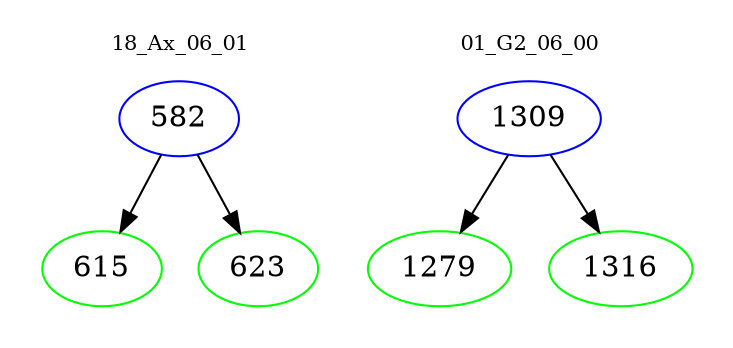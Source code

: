 digraph{
subgraph cluster_0 {
color = white
label = "18_Ax_06_01";
fontsize=10;
T0_582 [label="582", color="blue"]
T0_582 -> T0_615 [color="black"]
T0_615 [label="615", color="green"]
T0_582 -> T0_623 [color="black"]
T0_623 [label="623", color="green"]
}
subgraph cluster_1 {
color = white
label = "01_G2_06_00";
fontsize=10;
T1_1309 [label="1309", color="blue"]
T1_1309 -> T1_1279 [color="black"]
T1_1279 [label="1279", color="green"]
T1_1309 -> T1_1316 [color="black"]
T1_1316 [label="1316", color="green"]
}
}
